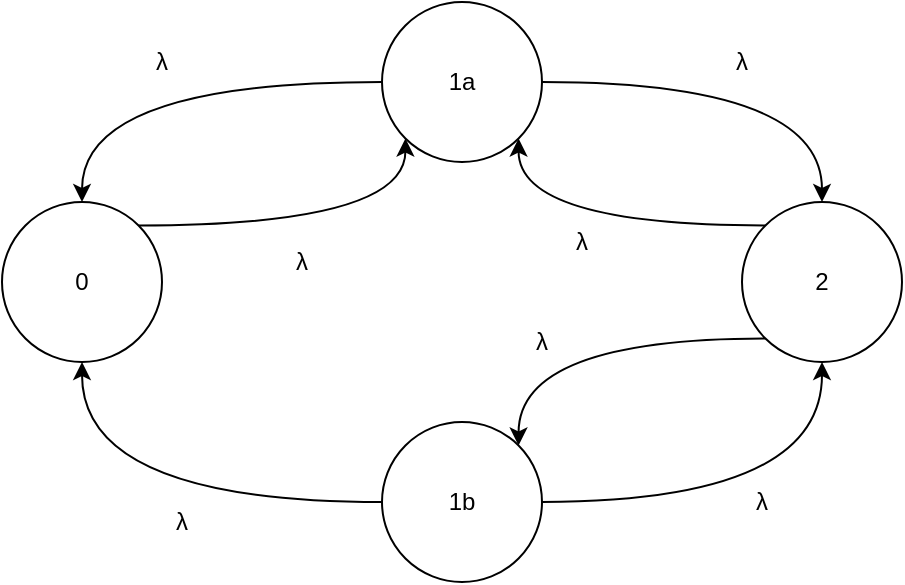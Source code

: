 <mxfile version="14.7.2" type="device"><diagram id="8X3NWl7sjBKtvtlgtM6d" name="Page-1"><mxGraphModel dx="1248" dy="637" grid="1" gridSize="10" guides="1" tooltips="1" connect="1" arrows="1" fold="1" page="1" pageScale="1" pageWidth="827" pageHeight="1169" math="0" shadow="0"><root><mxCell id="0"/><mxCell id="1" parent="0"/><mxCell id="guRtyF1u-IPjmVqXJFE0-5" style="edgeStyle=orthogonalEdgeStyle;rounded=0;orthogonalLoop=1;jettySize=auto;html=1;exitX=1;exitY=0;exitDx=0;exitDy=0;entryX=0;entryY=1;entryDx=0;entryDy=0;curved=1;" edge="1" parent="1" source="guRtyF1u-IPjmVqXJFE0-1" target="guRtyF1u-IPjmVqXJFE0-2"><mxGeometry relative="1" as="geometry"/></mxCell><mxCell id="guRtyF1u-IPjmVqXJFE0-1" value="0" style="ellipse;whiteSpace=wrap;html=1;aspect=fixed;" vertex="1" parent="1"><mxGeometry x="100" y="220" width="80" height="80" as="geometry"/></mxCell><mxCell id="guRtyF1u-IPjmVqXJFE0-6" style="edgeStyle=orthogonalEdgeStyle;rounded=0;orthogonalLoop=1;jettySize=auto;html=1;exitX=0;exitY=0.5;exitDx=0;exitDy=0;entryX=0.5;entryY=0;entryDx=0;entryDy=0;curved=1;" edge="1" parent="1" source="guRtyF1u-IPjmVqXJFE0-2" target="guRtyF1u-IPjmVqXJFE0-1"><mxGeometry relative="1" as="geometry"/></mxCell><mxCell id="guRtyF1u-IPjmVqXJFE0-7" style="edgeStyle=orthogonalEdgeStyle;rounded=0;orthogonalLoop=1;jettySize=auto;html=1;exitX=1;exitY=0.5;exitDx=0;exitDy=0;entryX=0.5;entryY=0;entryDx=0;entryDy=0;curved=1;" edge="1" parent="1" source="guRtyF1u-IPjmVqXJFE0-2" target="guRtyF1u-IPjmVqXJFE0-4"><mxGeometry relative="1" as="geometry"/></mxCell><mxCell id="guRtyF1u-IPjmVqXJFE0-2" value="1a" style="ellipse;whiteSpace=wrap;html=1;aspect=fixed;" vertex="1" parent="1"><mxGeometry x="290" y="120" width="80" height="80" as="geometry"/></mxCell><mxCell id="guRtyF1u-IPjmVqXJFE0-8" style="edgeStyle=orthogonalEdgeStyle;rounded=0;orthogonalLoop=1;jettySize=auto;html=1;exitX=1;exitY=0.5;exitDx=0;exitDy=0;entryX=0.5;entryY=1;entryDx=0;entryDy=0;curved=1;" edge="1" parent="1" source="guRtyF1u-IPjmVqXJFE0-3" target="guRtyF1u-IPjmVqXJFE0-4"><mxGeometry relative="1" as="geometry"/></mxCell><mxCell id="guRtyF1u-IPjmVqXJFE0-11" style="edgeStyle=orthogonalEdgeStyle;rounded=0;orthogonalLoop=1;jettySize=auto;html=1;exitX=0;exitY=0.5;exitDx=0;exitDy=0;entryX=0.5;entryY=1;entryDx=0;entryDy=0;curved=1;" edge="1" parent="1" source="guRtyF1u-IPjmVqXJFE0-3" target="guRtyF1u-IPjmVqXJFE0-1"><mxGeometry relative="1" as="geometry"/></mxCell><mxCell id="guRtyF1u-IPjmVqXJFE0-3" value="1b" style="ellipse;whiteSpace=wrap;html=1;aspect=fixed;" vertex="1" parent="1"><mxGeometry x="290" y="330" width="80" height="80" as="geometry"/></mxCell><mxCell id="guRtyF1u-IPjmVqXJFE0-9" style="edgeStyle=orthogonalEdgeStyle;rounded=0;orthogonalLoop=1;jettySize=auto;html=1;exitX=0;exitY=0;exitDx=0;exitDy=0;entryX=1;entryY=1;entryDx=0;entryDy=0;curved=1;" edge="1" parent="1" source="guRtyF1u-IPjmVqXJFE0-4" target="guRtyF1u-IPjmVqXJFE0-2"><mxGeometry relative="1" as="geometry"/></mxCell><mxCell id="guRtyF1u-IPjmVqXJFE0-10" style="edgeStyle=orthogonalEdgeStyle;rounded=0;orthogonalLoop=1;jettySize=auto;html=1;exitX=0;exitY=1;exitDx=0;exitDy=0;entryX=1;entryY=0;entryDx=0;entryDy=0;curved=1;" edge="1" parent="1" source="guRtyF1u-IPjmVqXJFE0-4" target="guRtyF1u-IPjmVqXJFE0-3"><mxGeometry relative="1" as="geometry"/></mxCell><mxCell id="guRtyF1u-IPjmVqXJFE0-4" value="2" style="ellipse;whiteSpace=wrap;html=1;aspect=fixed;" vertex="1" parent="1"><mxGeometry x="470" y="220" width="80" height="80" as="geometry"/></mxCell><mxCell id="guRtyF1u-IPjmVqXJFE0-13" value="λ" style="text;html=1;strokeColor=none;fillColor=none;align=center;verticalAlign=middle;whiteSpace=wrap;rounded=0;" vertex="1" parent="1"><mxGeometry x="160" y="140" width="40" height="20" as="geometry"/></mxCell><mxCell id="guRtyF1u-IPjmVqXJFE0-14" value="λ" style="text;html=1;strokeColor=none;fillColor=none;align=center;verticalAlign=middle;whiteSpace=wrap;rounded=0;" vertex="1" parent="1"><mxGeometry x="230" y="240" width="40" height="20" as="geometry"/></mxCell><mxCell id="guRtyF1u-IPjmVqXJFE0-15" value="λ" style="text;html=1;strokeColor=none;fillColor=none;align=center;verticalAlign=middle;whiteSpace=wrap;rounded=0;" vertex="1" parent="1"><mxGeometry x="450" y="140" width="40" height="20" as="geometry"/></mxCell><mxCell id="guRtyF1u-IPjmVqXJFE0-16" value="λ" style="text;html=1;strokeColor=none;fillColor=none;align=center;verticalAlign=middle;whiteSpace=wrap;rounded=0;" vertex="1" parent="1"><mxGeometry x="370" y="230" width="40" height="20" as="geometry"/></mxCell><mxCell id="guRtyF1u-IPjmVqXJFE0-17" value="λ" style="text;html=1;strokeColor=none;fillColor=none;align=center;verticalAlign=middle;whiteSpace=wrap;rounded=0;" vertex="1" parent="1"><mxGeometry x="460" y="360" width="40" height="20" as="geometry"/></mxCell><mxCell id="guRtyF1u-IPjmVqXJFE0-18" value="λ" style="text;html=1;strokeColor=none;fillColor=none;align=center;verticalAlign=middle;whiteSpace=wrap;rounded=0;" vertex="1" parent="1"><mxGeometry x="170" y="370" width="40" height="20" as="geometry"/></mxCell><mxCell id="guRtyF1u-IPjmVqXJFE0-19" value="λ" style="text;html=1;strokeColor=none;fillColor=none;align=center;verticalAlign=middle;whiteSpace=wrap;rounded=0;" vertex="1" parent="1"><mxGeometry x="350" y="280" width="40" height="20" as="geometry"/></mxCell></root></mxGraphModel></diagram></mxfile>